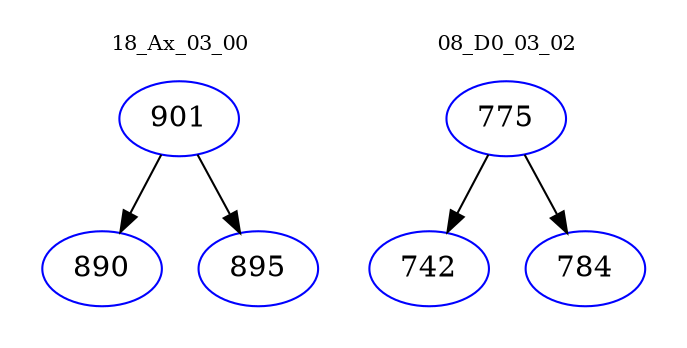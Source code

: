 digraph{
subgraph cluster_0 {
color = white
label = "18_Ax_03_00";
fontsize=10;
T0_901 [label="901", color="blue"]
T0_901 -> T0_890 [color="black"]
T0_890 [label="890", color="blue"]
T0_901 -> T0_895 [color="black"]
T0_895 [label="895", color="blue"]
}
subgraph cluster_1 {
color = white
label = "08_D0_03_02";
fontsize=10;
T1_775 [label="775", color="blue"]
T1_775 -> T1_742 [color="black"]
T1_742 [label="742", color="blue"]
T1_775 -> T1_784 [color="black"]
T1_784 [label="784", color="blue"]
}
}
